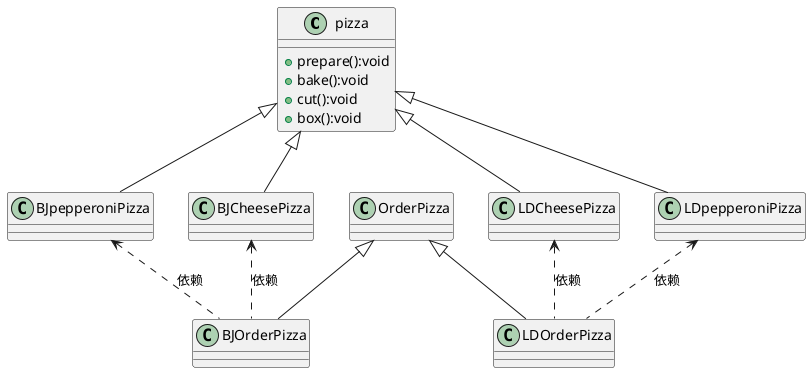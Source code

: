 @startuml
'https://plantuml.com/class-diagram

class pizza {
+prepare():void
+bake():void
+cut():void
+box():void
}
class BJCheesePizza extends pizza {
}
class BJpepperoniPizza extends pizza {
}
class LDCheesePizza extends pizza {
}
class LDpepperoniPizza extends pizza {
}
class BJOrderPizza extends OrderPizza {
}
class LDOrderPizza extends OrderPizza{
}
LDCheesePizza <.. LDOrderPizza :依赖
LDpepperoniPizza <.. LDOrderPizza :依赖
BJCheesePizza <.. BJOrderPizza :依赖
BJpepperoniPizza <.. BJOrderPizza :依赖
@enduml